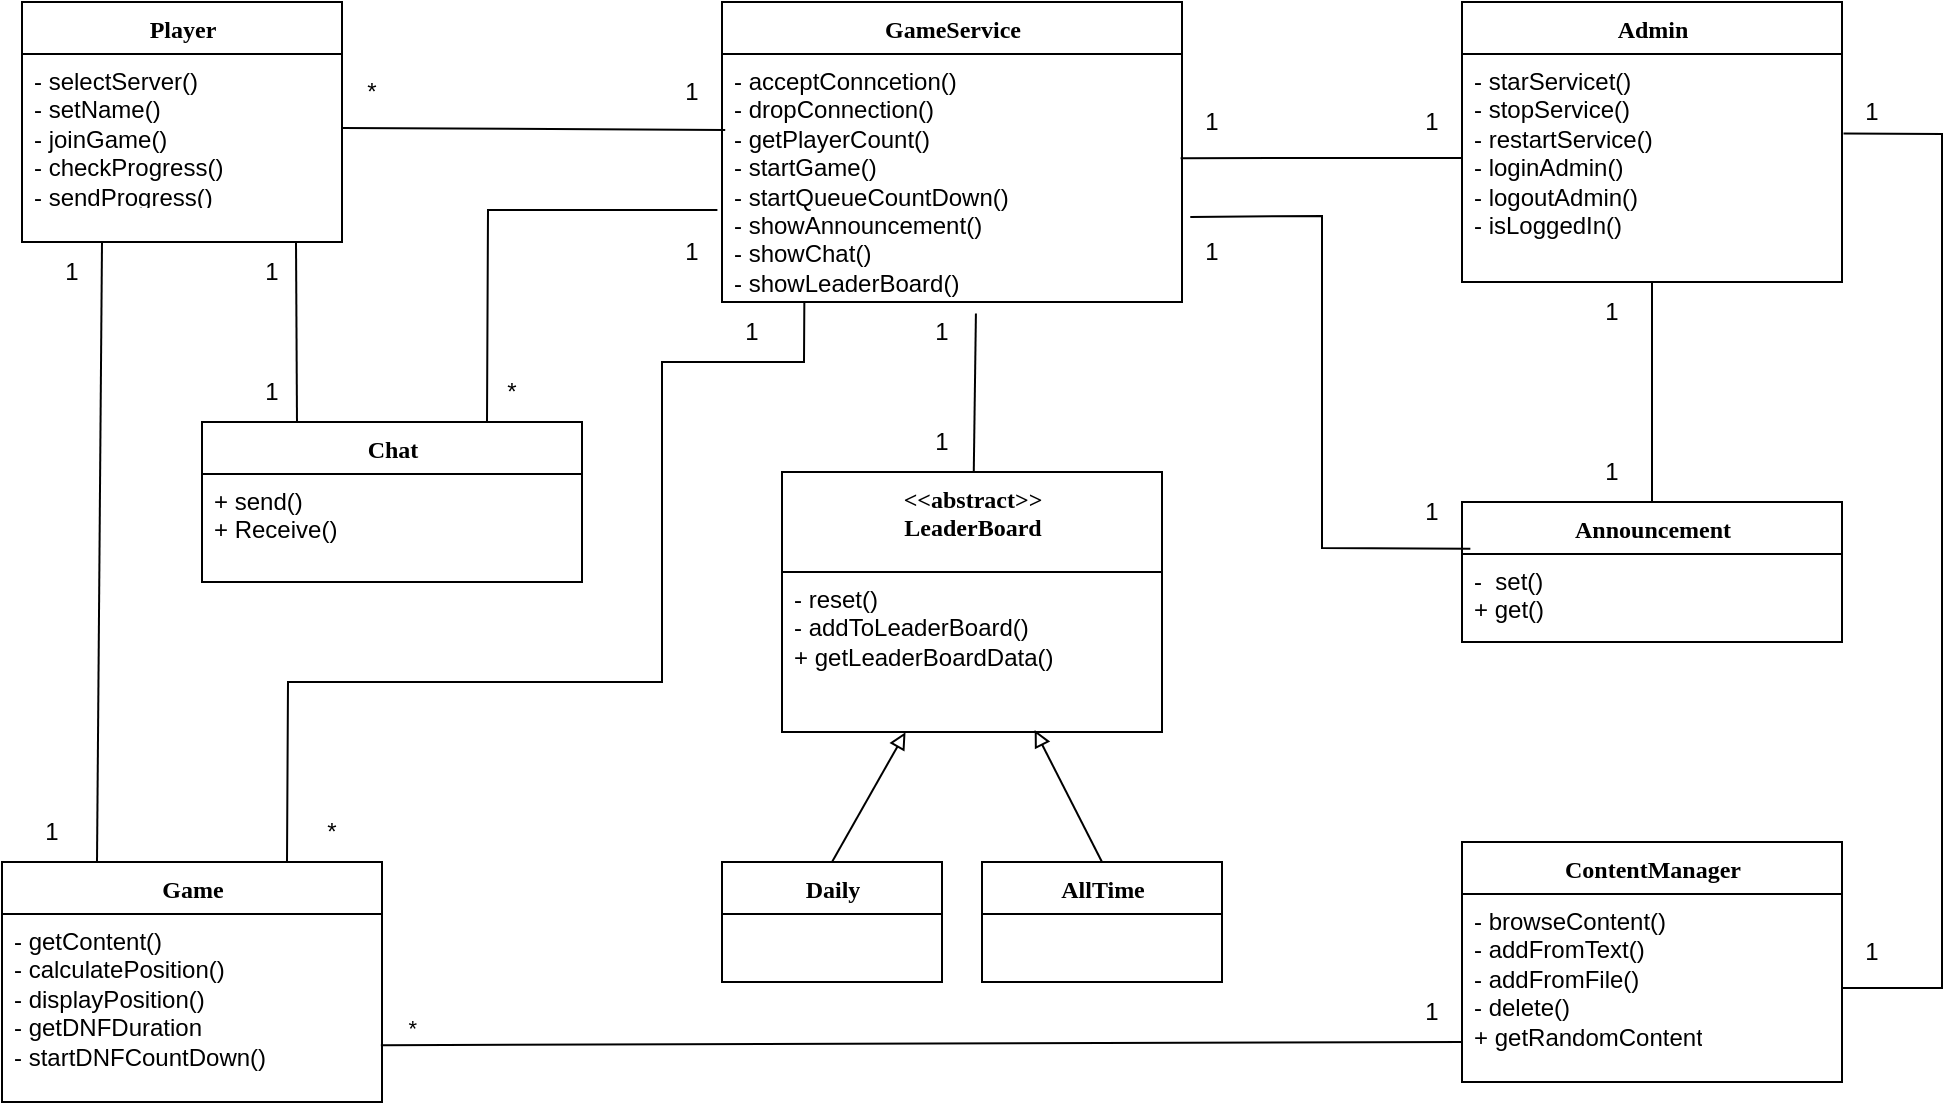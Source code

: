 <mxfile version="15.7.3" type="github">
  <diagram name="Page-1" id="6133507b-19e7-1e82-6fc7-422aa6c4b21f">
    <mxGraphModel dx="1185" dy="588" grid="1" gridSize="10" guides="1" tooltips="1" connect="1" arrows="1" fold="1" page="1" pageScale="1" pageWidth="1100" pageHeight="850" background="none" math="0" shadow="0">
      <root>
        <mxCell id="0" />
        <mxCell id="1" parent="0" />
        <mxCell id="wfZpxTTQa772Oig5sYXO-8" value="Player" style="swimlane;html=1;fontStyle=1;align=center;verticalAlign=top;childLayout=stackLayout;horizontal=1;startSize=26;horizontalStack=0;resizeParent=1;resizeLast=0;collapsible=1;marginBottom=0;swimlaneFillColor=#ffffff;rounded=0;shadow=0;comic=0;labelBackgroundColor=none;strokeWidth=1;fillColor=none;fontFamily=Verdana;fontSize=12" parent="1" vertex="1">
          <mxGeometry x="90" y="60" width="160" height="120" as="geometry">
            <mxRectangle x="35" y="132" width="100" height="26" as="alternateBounds" />
          </mxGeometry>
        </mxCell>
        <mxCell id="wfZpxTTQa772Oig5sYXO-13" value="- selectServer()&lt;br&gt;- setName()&lt;br&gt;- joinGame()&lt;br&gt;- checkProgress()&lt;br&gt;- sendProgress()" style="text;html=1;strokeColor=none;fillColor=none;align=left;verticalAlign=top;spacingLeft=4;spacingRight=4;whiteSpace=wrap;overflow=hidden;rotatable=0;points=[[0,0.5],[1,0.5]];portConstraint=eastwest;" parent="wfZpxTTQa772Oig5sYXO-8" vertex="1">
          <mxGeometry y="26" width="160" height="74" as="geometry" />
        </mxCell>
        <mxCell id="wfZpxTTQa772Oig5sYXO-30" value="Admin" style="swimlane;html=1;fontStyle=1;align=center;verticalAlign=top;childLayout=stackLayout;horizontal=1;startSize=26;horizontalStack=0;resizeParent=1;resizeLast=0;collapsible=1;marginBottom=0;swimlaneFillColor=#ffffff;rounded=0;shadow=0;comic=0;labelBackgroundColor=none;strokeWidth=1;fillColor=none;fontFamily=Verdana;fontSize=12" parent="1" vertex="1">
          <mxGeometry x="810" y="60" width="190" height="140" as="geometry">
            <mxRectangle x="35" y="132" width="100" height="26" as="alternateBounds" />
          </mxGeometry>
        </mxCell>
        <mxCell id="wfZpxTTQa772Oig5sYXO-31" value="- starServicet()&amp;nbsp;&lt;br&gt;- stopService()&lt;br&gt;- restartService()&lt;br&gt;- loginAdmin()&lt;br&gt;- logoutAdmin()&lt;br&gt;- isLoggedIn()&amp;nbsp;" style="text;html=1;strokeColor=none;fillColor=none;align=left;verticalAlign=top;spacingLeft=4;spacingRight=4;whiteSpace=wrap;overflow=hidden;rotatable=0;points=[[0,0.5],[1,0.5]];portConstraint=eastwest;" parent="wfZpxTTQa772Oig5sYXO-30" vertex="1">
          <mxGeometry y="26" width="190" height="114" as="geometry" />
        </mxCell>
        <mxCell id="wfZpxTTQa772Oig5sYXO-37" value="GameService" style="swimlane;html=1;fontStyle=1;align=center;verticalAlign=top;childLayout=stackLayout;horizontal=1;startSize=26;horizontalStack=0;resizeParent=1;resizeLast=0;collapsible=1;marginBottom=0;swimlaneFillColor=#ffffff;rounded=0;shadow=0;comic=0;labelBackgroundColor=none;strokeWidth=1;fillColor=none;fontFamily=Verdana;fontSize=12" parent="1" vertex="1">
          <mxGeometry x="440" y="60" width="230" height="150" as="geometry">
            <mxRectangle x="35" y="132" width="100" height="26" as="alternateBounds" />
          </mxGeometry>
        </mxCell>
        <mxCell id="wfZpxTTQa772Oig5sYXO-38" value="- acceptConncetion()&amp;nbsp;&lt;br&gt;- dropConnection()&lt;br&gt;- getPlayerCount()&lt;br&gt;- startGame()&lt;br&gt;- startQueueCountDown()&lt;br&gt;- showAnnouncement()&lt;br&gt;- showChat()&lt;br&gt;- showLeaderBoard()" style="text;html=1;strokeColor=none;fillColor=none;align=left;verticalAlign=top;spacingLeft=4;spacingRight=4;whiteSpace=wrap;overflow=hidden;rotatable=0;points=[[0,0.5],[1,0.5]];portConstraint=eastwest;" parent="wfZpxTTQa772Oig5sYXO-37" vertex="1">
          <mxGeometry y="26" width="230" height="124" as="geometry" />
        </mxCell>
        <mxCell id="wfZpxTTQa772Oig5sYXO-39" value="&amp;lt;&amp;lt;abstract&amp;gt;&amp;gt;&lt;br&gt;LeaderBoard" style="swimlane;html=1;fontStyle=1;align=center;verticalAlign=top;childLayout=stackLayout;horizontal=1;startSize=50;horizontalStack=0;resizeParent=1;resizeLast=0;collapsible=1;marginBottom=0;swimlaneFillColor=#ffffff;rounded=0;shadow=0;comic=0;labelBackgroundColor=none;strokeWidth=1;fillColor=none;fontFamily=Verdana;fontSize=12" parent="1" vertex="1">
          <mxGeometry x="470" y="295" width="190" height="130" as="geometry">
            <mxRectangle x="35" y="132" width="100" height="26" as="alternateBounds" />
          </mxGeometry>
        </mxCell>
        <mxCell id="wfZpxTTQa772Oig5sYXO-40" value="- reset()&amp;nbsp;&lt;br&gt;- addToLeaderBoard()&lt;br&gt;+ getLeaderBoardData()" style="text;html=1;strokeColor=none;fillColor=none;align=left;verticalAlign=top;spacingLeft=4;spacingRight=4;whiteSpace=wrap;overflow=hidden;rotatable=0;points=[[0,0.5],[1,0.5]];portConstraint=eastwest;" parent="wfZpxTTQa772Oig5sYXO-39" vertex="1">
          <mxGeometry y="50" width="190" height="74" as="geometry" />
        </mxCell>
        <mxCell id="eXDHZw1sji2fYFl-oHVr-1" value="ContentManager" style="swimlane;html=1;fontStyle=1;align=center;verticalAlign=top;childLayout=stackLayout;horizontal=1;startSize=26;horizontalStack=0;resizeParent=1;resizeLast=0;collapsible=1;marginBottom=0;swimlaneFillColor=#ffffff;rounded=0;shadow=0;comic=0;labelBackgroundColor=none;strokeWidth=1;fillColor=none;fontFamily=Verdana;fontSize=12" vertex="1" parent="1">
          <mxGeometry x="810" y="480" width="190" height="120" as="geometry">
            <mxRectangle x="35" y="132" width="100" height="26" as="alternateBounds" />
          </mxGeometry>
        </mxCell>
        <mxCell id="eXDHZw1sji2fYFl-oHVr-2" value="- browseContent()&lt;br&gt;- addFromText()&lt;br&gt;- addFromFile()&lt;br&gt;- delete()&lt;br&gt;+ getRandomContent&lt;br&gt;" style="text;html=1;strokeColor=none;fillColor=none;align=left;verticalAlign=top;spacingLeft=4;spacingRight=4;whiteSpace=wrap;overflow=hidden;rotatable=0;points=[[0,0.5],[1,0.5]];portConstraint=eastwest;" vertex="1" parent="eXDHZw1sji2fYFl-oHVr-1">
          <mxGeometry y="26" width="190" height="94" as="geometry" />
        </mxCell>
        <mxCell id="eXDHZw1sji2fYFl-oHVr-4" value="Game" style="swimlane;html=1;fontStyle=1;align=center;verticalAlign=top;childLayout=stackLayout;horizontal=1;startSize=26;horizontalStack=0;resizeParent=1;resizeLast=0;collapsible=1;marginBottom=0;swimlaneFillColor=#ffffff;rounded=0;shadow=0;comic=0;labelBackgroundColor=none;strokeWidth=1;fillColor=none;fontFamily=Verdana;fontSize=12" vertex="1" parent="1">
          <mxGeometry x="80" y="490" width="190" height="120" as="geometry">
            <mxRectangle x="35" y="132" width="100" height="26" as="alternateBounds" />
          </mxGeometry>
        </mxCell>
        <mxCell id="eXDHZw1sji2fYFl-oHVr-5" value="- getContent()&amp;nbsp;&lt;br&gt;- calculatePosition()&lt;br&gt;- displayPosition()&lt;br&gt;- getDNFDuration&lt;br&gt;- startDNFCountDown()" style="text;html=1;strokeColor=none;fillColor=none;align=left;verticalAlign=top;spacingLeft=4;spacingRight=4;whiteSpace=wrap;overflow=hidden;rotatable=0;points=[[0,0.5],[1,0.5]];portConstraint=eastwest;" vertex="1" parent="eXDHZw1sji2fYFl-oHVr-4">
          <mxGeometry y="26" width="190" height="94" as="geometry" />
        </mxCell>
        <mxCell id="eXDHZw1sji2fYFl-oHVr-7" value="Chat" style="swimlane;html=1;fontStyle=1;align=center;verticalAlign=top;childLayout=stackLayout;horizontal=1;startSize=26;horizontalStack=0;resizeParent=1;resizeLast=0;collapsible=1;marginBottom=0;swimlaneFillColor=#ffffff;rounded=0;shadow=0;comic=0;labelBackgroundColor=none;strokeWidth=1;fillColor=none;fontFamily=Verdana;fontSize=12" vertex="1" parent="1">
          <mxGeometry x="180" y="270" width="190" height="80" as="geometry">
            <mxRectangle x="35" y="132" width="100" height="26" as="alternateBounds" />
          </mxGeometry>
        </mxCell>
        <mxCell id="eXDHZw1sji2fYFl-oHVr-8" value="+ send()&amp;nbsp;&lt;br&gt;+ Receive()" style="text;html=1;strokeColor=none;fillColor=none;align=left;verticalAlign=top;spacingLeft=4;spacingRight=4;whiteSpace=wrap;overflow=hidden;rotatable=0;points=[[0,0.5],[1,0.5]];portConstraint=eastwest;" vertex="1" parent="eXDHZw1sji2fYFl-oHVr-7">
          <mxGeometry y="26" width="190" height="44" as="geometry" />
        </mxCell>
        <mxCell id="eXDHZw1sji2fYFl-oHVr-9" value="Announcement" style="swimlane;html=1;fontStyle=1;align=center;verticalAlign=top;childLayout=stackLayout;horizontal=1;startSize=26;horizontalStack=0;resizeParent=1;resizeLast=0;collapsible=1;marginBottom=0;swimlaneFillColor=#ffffff;rounded=0;shadow=0;comic=0;labelBackgroundColor=none;strokeWidth=1;fillColor=none;fontFamily=Verdana;fontSize=12" vertex="1" parent="1">
          <mxGeometry x="810" y="310" width="190" height="70" as="geometry">
            <mxRectangle x="35" y="132" width="100" height="26" as="alternateBounds" />
          </mxGeometry>
        </mxCell>
        <mxCell id="eXDHZw1sji2fYFl-oHVr-10" value="-&amp;nbsp; set()&lt;br&gt;+ get()&amp;nbsp;" style="text;html=1;strokeColor=none;fillColor=none;align=left;verticalAlign=top;spacingLeft=4;spacingRight=4;whiteSpace=wrap;overflow=hidden;rotatable=0;points=[[0,0.5],[1,0.5]];portConstraint=eastwest;" vertex="1" parent="eXDHZw1sji2fYFl-oHVr-9">
          <mxGeometry y="26" width="190" height="44" as="geometry" />
        </mxCell>
        <mxCell id="eXDHZw1sji2fYFl-oHVr-11" value="Daily" style="swimlane;html=1;fontStyle=1;align=center;verticalAlign=top;childLayout=stackLayout;horizontal=1;startSize=26;horizontalStack=0;resizeParent=1;resizeLast=0;collapsible=1;marginBottom=0;swimlaneFillColor=#ffffff;rounded=0;shadow=0;comic=0;labelBackgroundColor=none;strokeWidth=1;fillColor=none;fontFamily=Verdana;fontSize=12" vertex="1" parent="1">
          <mxGeometry x="440" y="490" width="110" height="60" as="geometry">
            <mxRectangle x="35" y="132" width="100" height="26" as="alternateBounds" />
          </mxGeometry>
        </mxCell>
        <mxCell id="eXDHZw1sji2fYFl-oHVr-13" value="AllTime" style="swimlane;html=1;fontStyle=1;align=center;verticalAlign=top;childLayout=stackLayout;horizontal=1;startSize=26;horizontalStack=0;resizeParent=1;resizeLast=0;collapsible=1;marginBottom=0;swimlaneFillColor=#ffffff;rounded=0;shadow=0;comic=0;labelBackgroundColor=none;strokeWidth=1;fillColor=none;fontFamily=Verdana;fontSize=12" vertex="1" parent="1">
          <mxGeometry x="570" y="490" width="120" height="60" as="geometry">
            <mxRectangle x="35" y="132" width="100" height="26" as="alternateBounds" />
          </mxGeometry>
        </mxCell>
        <mxCell id="eXDHZw1sji2fYFl-oHVr-14" value="" style="endArrow=none;html=1;rounded=0;entryX=0.007;entryY=0.306;entryDx=0;entryDy=0;entryPerimeter=0;exitX=1;exitY=0.5;exitDx=0;exitDy=0;" edge="1" parent="1" source="wfZpxTTQa772Oig5sYXO-13" target="wfZpxTTQa772Oig5sYXO-38">
          <mxGeometry width="50" height="50" relative="1" as="geometry">
            <mxPoint x="300" y="140" as="sourcePoint" />
            <mxPoint x="410" y="123" as="targetPoint" />
          </mxGeometry>
        </mxCell>
        <mxCell id="eXDHZw1sji2fYFl-oHVr-17" value="" style="endArrow=block;html=1;rounded=0;exitX=0.5;exitY=0;exitDx=0;exitDy=0;endFill=0;entryX=0.325;entryY=1.083;entryDx=0;entryDy=0;entryPerimeter=0;" edge="1" parent="1" source="eXDHZw1sji2fYFl-oHVr-11" target="wfZpxTTQa772Oig5sYXO-40">
          <mxGeometry width="50" height="50" relative="1" as="geometry">
            <mxPoint x="520" y="420" as="sourcePoint" />
            <mxPoint x="530" y="430" as="targetPoint" />
          </mxGeometry>
        </mxCell>
        <mxCell id="eXDHZw1sji2fYFl-oHVr-19" value="" style="endArrow=block;html=1;rounded=0;exitX=0.5;exitY=0;exitDx=0;exitDy=0;endFill=0;entryX=0.665;entryY=1.068;entryDx=0;entryDy=0;entryPerimeter=0;" edge="1" parent="1" source="eXDHZw1sji2fYFl-oHVr-13" target="wfZpxTTQa772Oig5sYXO-40">
          <mxGeometry width="50" height="50" relative="1" as="geometry">
            <mxPoint x="505" y="500" as="sourcePoint" />
            <mxPoint x="540" y="440" as="targetPoint" />
          </mxGeometry>
        </mxCell>
        <mxCell id="eXDHZw1sji2fYFl-oHVr-20" value="*" style="text;html=1;strokeColor=none;fillColor=none;align=center;verticalAlign=middle;whiteSpace=wrap;rounded=0;" vertex="1" parent="1">
          <mxGeometry x="250" y="90" width="30" height="30" as="geometry" />
        </mxCell>
        <mxCell id="eXDHZw1sji2fYFl-oHVr-21" value="1" style="text;html=1;strokeColor=none;fillColor=none;align=center;verticalAlign=middle;whiteSpace=wrap;rounded=0;" vertex="1" parent="1">
          <mxGeometry x="410" y="90" width="30" height="30" as="geometry" />
        </mxCell>
        <mxCell id="eXDHZw1sji2fYFl-oHVr-22" value="" style="endArrow=none;html=1;rounded=0;exitX=0.25;exitY=1;exitDx=0;exitDy=0;entryX=0.25;entryY=0;entryDx=0;entryDy=0;" edge="1" parent="1" source="wfZpxTTQa772Oig5sYXO-8" target="eXDHZw1sji2fYFl-oHVr-4">
          <mxGeometry width="50" height="50" relative="1" as="geometry">
            <mxPoint x="520" y="420" as="sourcePoint" />
            <mxPoint x="410" y="123" as="targetPoint" />
          </mxGeometry>
        </mxCell>
        <mxCell id="eXDHZw1sji2fYFl-oHVr-23" value="" style="endArrow=none;html=1;rounded=0;entryX=0.75;entryY=0;entryDx=0;entryDy=0;exitX=0.179;exitY=0.999;exitDx=0;exitDy=0;exitPerimeter=0;" edge="1" parent="1" source="wfZpxTTQa772Oig5sYXO-38" target="eXDHZw1sji2fYFl-oHVr-4">
          <mxGeometry width="50" height="50" relative="1" as="geometry">
            <mxPoint x="420" y="230" as="sourcePoint" />
            <mxPoint x="410" y="123" as="targetPoint" />
            <Array as="points">
              <mxPoint x="481" y="240" />
              <mxPoint x="410" y="240" />
              <mxPoint x="410" y="400" />
              <mxPoint x="223" y="400" />
            </Array>
          </mxGeometry>
        </mxCell>
        <mxCell id="eXDHZw1sji2fYFl-oHVr-26" value="*" style="text;html=1;strokeColor=none;fillColor=none;align=center;verticalAlign=middle;whiteSpace=wrap;rounded=0;" vertex="1" parent="1">
          <mxGeometry x="230" y="460" width="30" height="30" as="geometry" />
        </mxCell>
        <mxCell id="eXDHZw1sji2fYFl-oHVr-27" value="1" style="text;html=1;strokeColor=none;fillColor=none;align=center;verticalAlign=middle;whiteSpace=wrap;rounded=0;" vertex="1" parent="1">
          <mxGeometry x="440" y="210" width="30" height="30" as="geometry" />
        </mxCell>
        <mxCell id="eXDHZw1sji2fYFl-oHVr-28" value="1" style="text;html=1;strokeColor=none;fillColor=none;align=center;verticalAlign=middle;whiteSpace=wrap;rounded=0;" vertex="1" parent="1">
          <mxGeometry x="100" y="180" width="30" height="30" as="geometry" />
        </mxCell>
        <mxCell id="eXDHZw1sji2fYFl-oHVr-29" value="1" style="text;html=1;strokeColor=none;fillColor=none;align=center;verticalAlign=middle;whiteSpace=wrap;rounded=0;" vertex="1" parent="1">
          <mxGeometry x="90" y="460" width="30" height="30" as="geometry" />
        </mxCell>
        <mxCell id="eXDHZw1sji2fYFl-oHVr-30" value="" style="endArrow=none;html=1;rounded=0;exitX=0.25;exitY=0;exitDx=0;exitDy=0;" edge="1" parent="1" source="eXDHZw1sji2fYFl-oHVr-7">
          <mxGeometry width="50" height="50" relative="1" as="geometry">
            <mxPoint x="520" y="420" as="sourcePoint" />
            <mxPoint x="227" y="180" as="targetPoint" />
          </mxGeometry>
        </mxCell>
        <mxCell id="eXDHZw1sji2fYFl-oHVr-35" value="" style="endArrow=none;html=1;rounded=0;exitX=0.997;exitY=0.698;exitDx=0;exitDy=0;exitPerimeter=0;entryX=0;entryY=0.787;entryDx=0;entryDy=0;entryPerimeter=0;endFill=0;" edge="1" parent="1" source="eXDHZw1sji2fYFl-oHVr-5" target="eXDHZw1sji2fYFl-oHVr-2">
          <mxGeometry relative="1" as="geometry">
            <mxPoint x="460" y="400" as="sourcePoint" />
            <mxPoint x="620" y="400" as="targetPoint" />
          </mxGeometry>
        </mxCell>
        <mxCell id="eXDHZw1sji2fYFl-oHVr-37" value="&amp;nbsp; &amp;nbsp; *" style="edgeLabel;resizable=0;html=1;align=left;verticalAlign=bottom;" connectable="0" vertex="1" parent="eXDHZw1sji2fYFl-oHVr-35">
          <mxGeometry x="-1" relative="1" as="geometry" />
        </mxCell>
        <mxCell id="eXDHZw1sji2fYFl-oHVr-40" value="1" style="text;html=1;strokeColor=none;fillColor=none;align=center;verticalAlign=middle;whiteSpace=wrap;rounded=0;" vertex="1" parent="1">
          <mxGeometry x="200" y="180" width="30" height="30" as="geometry" />
        </mxCell>
        <mxCell id="eXDHZw1sji2fYFl-oHVr-41" value="1" style="text;html=1;strokeColor=none;fillColor=none;align=center;verticalAlign=middle;whiteSpace=wrap;rounded=0;" vertex="1" parent="1">
          <mxGeometry x="200" y="240" width="30" height="30" as="geometry" />
        </mxCell>
        <mxCell id="eXDHZw1sji2fYFl-oHVr-42" value="" style="endArrow=none;html=1;rounded=0;exitX=0.75;exitY=0;exitDx=0;exitDy=0;entryX=-0.01;entryY=0.629;entryDx=0;entryDy=0;entryPerimeter=0;" edge="1" parent="1" source="eXDHZw1sji2fYFl-oHVr-7" target="wfZpxTTQa772Oig5sYXO-38">
          <mxGeometry width="50" height="50" relative="1" as="geometry">
            <mxPoint x="520" y="420" as="sourcePoint" />
            <mxPoint x="570" y="370" as="targetPoint" />
            <Array as="points">
              <mxPoint x="323" y="164" />
            </Array>
          </mxGeometry>
        </mxCell>
        <mxCell id="eXDHZw1sji2fYFl-oHVr-43" value="1" style="text;html=1;strokeColor=none;fillColor=none;align=center;verticalAlign=middle;whiteSpace=wrap;rounded=0;" vertex="1" parent="1">
          <mxGeometry x="410" y="170" width="30" height="30" as="geometry" />
        </mxCell>
        <mxCell id="eXDHZw1sji2fYFl-oHVr-44" value="*" style="text;html=1;strokeColor=none;fillColor=none;align=center;verticalAlign=middle;whiteSpace=wrap;rounded=0;" vertex="1" parent="1">
          <mxGeometry x="320" y="240" width="30" height="30" as="geometry" />
        </mxCell>
        <mxCell id="eXDHZw1sji2fYFl-oHVr-45" value="" style="endArrow=none;html=1;rounded=0;entryX=0.552;entryY=1.046;entryDx=0;entryDy=0;entryPerimeter=0;" edge="1" parent="1" source="wfZpxTTQa772Oig5sYXO-39" target="wfZpxTTQa772Oig5sYXO-38">
          <mxGeometry width="50" height="50" relative="1" as="geometry">
            <mxPoint x="520" y="420" as="sourcePoint" />
            <mxPoint x="570" y="370" as="targetPoint" />
          </mxGeometry>
        </mxCell>
        <mxCell id="eXDHZw1sji2fYFl-oHVr-46" value="1" style="text;html=1;strokeColor=none;fillColor=none;align=center;verticalAlign=middle;whiteSpace=wrap;rounded=0;" vertex="1" parent="1">
          <mxGeometry x="535" y="210" width="30" height="30" as="geometry" />
        </mxCell>
        <mxCell id="eXDHZw1sji2fYFl-oHVr-47" value="1" style="text;html=1;strokeColor=none;fillColor=none;align=center;verticalAlign=middle;whiteSpace=wrap;rounded=0;" vertex="1" parent="1">
          <mxGeometry x="535" y="265" width="30" height="30" as="geometry" />
        </mxCell>
        <mxCell id="eXDHZw1sji2fYFl-oHVr-49" value="" style="endArrow=none;html=1;rounded=0;exitX=0.997;exitY=0.42;exitDx=0;exitDy=0;exitPerimeter=0;" edge="1" parent="1" source="wfZpxTTQa772Oig5sYXO-38">
          <mxGeometry width="50" height="50" relative="1" as="geometry">
            <mxPoint x="520" y="420" as="sourcePoint" />
            <mxPoint x="810" y="138" as="targetPoint" />
          </mxGeometry>
        </mxCell>
        <mxCell id="eXDHZw1sji2fYFl-oHVr-50" value="1" style="text;html=1;strokeColor=none;fillColor=none;align=center;verticalAlign=middle;whiteSpace=wrap;rounded=0;" vertex="1" parent="1">
          <mxGeometry x="670" y="105" width="30" height="30" as="geometry" />
        </mxCell>
        <mxCell id="eXDHZw1sji2fYFl-oHVr-51" value="1" style="text;html=1;strokeColor=none;fillColor=none;align=center;verticalAlign=middle;whiteSpace=wrap;rounded=0;" vertex="1" parent="1">
          <mxGeometry x="780" y="105" width="30" height="30" as="geometry" />
        </mxCell>
        <mxCell id="eXDHZw1sji2fYFl-oHVr-52" value="" style="endArrow=none;html=1;rounded=0;exitX=0.5;exitY=0;exitDx=0;exitDy=0;" edge="1" parent="1" source="eXDHZw1sji2fYFl-oHVr-9" target="wfZpxTTQa772Oig5sYXO-31">
          <mxGeometry width="50" height="50" relative="1" as="geometry">
            <mxPoint x="520" y="420" as="sourcePoint" />
            <mxPoint x="570" y="370" as="targetPoint" />
          </mxGeometry>
        </mxCell>
        <mxCell id="eXDHZw1sji2fYFl-oHVr-53" value="1" style="text;html=1;strokeColor=none;fillColor=none;align=center;verticalAlign=middle;whiteSpace=wrap;rounded=0;" vertex="1" parent="1">
          <mxGeometry x="870" y="200" width="30" height="30" as="geometry" />
        </mxCell>
        <mxCell id="eXDHZw1sji2fYFl-oHVr-54" value="1" style="text;html=1;strokeColor=none;fillColor=none;align=center;verticalAlign=middle;whiteSpace=wrap;rounded=0;" vertex="1" parent="1">
          <mxGeometry x="870" y="280" width="30" height="30" as="geometry" />
        </mxCell>
        <mxCell id="eXDHZw1sji2fYFl-oHVr-55" value="" style="endArrow=none;html=1;rounded=0;entryX=1.018;entryY=0.657;entryDx=0;entryDy=0;entryPerimeter=0;exitX=0.022;exitY=-0.061;exitDx=0;exitDy=0;exitPerimeter=0;" edge="1" parent="1" source="eXDHZw1sji2fYFl-oHVr-10" target="wfZpxTTQa772Oig5sYXO-38">
          <mxGeometry width="50" height="50" relative="1" as="geometry">
            <mxPoint x="790" y="310" as="sourcePoint" />
            <mxPoint x="570" y="370" as="targetPoint" />
            <Array as="points">
              <mxPoint x="740" y="333" />
              <mxPoint x="740" y="167" />
            </Array>
          </mxGeometry>
        </mxCell>
        <mxCell id="eXDHZw1sji2fYFl-oHVr-56" value="1" style="text;html=1;strokeColor=none;fillColor=none;align=center;verticalAlign=middle;whiteSpace=wrap;rounded=0;" vertex="1" parent="1">
          <mxGeometry x="670" y="170" width="30" height="30" as="geometry" />
        </mxCell>
        <mxCell id="eXDHZw1sji2fYFl-oHVr-57" value="1" style="text;html=1;strokeColor=none;fillColor=none;align=center;verticalAlign=middle;whiteSpace=wrap;rounded=0;" vertex="1" parent="1">
          <mxGeometry x="780" y="300" width="30" height="30" as="geometry" />
        </mxCell>
        <mxCell id="eXDHZw1sji2fYFl-oHVr-58" value="" style="endArrow=none;html=1;rounded=0;exitX=1;exitY=0.5;exitDx=0;exitDy=0;entryX=1.004;entryY=0.349;entryDx=0;entryDy=0;entryPerimeter=0;" edge="1" parent="1" source="eXDHZw1sji2fYFl-oHVr-2" target="wfZpxTTQa772Oig5sYXO-31">
          <mxGeometry width="50" height="50" relative="1" as="geometry">
            <mxPoint x="580" y="370" as="sourcePoint" />
            <mxPoint x="630" y="320" as="targetPoint" />
            <Array as="points">
              <mxPoint x="1050" y="553" />
              <mxPoint x="1050" y="126" />
            </Array>
          </mxGeometry>
        </mxCell>
        <mxCell id="eXDHZw1sji2fYFl-oHVr-59" value="1" style="text;html=1;strokeColor=none;fillColor=none;align=center;verticalAlign=middle;whiteSpace=wrap;rounded=0;" vertex="1" parent="1">
          <mxGeometry x="1000" y="520" width="30" height="30" as="geometry" />
        </mxCell>
        <mxCell id="eXDHZw1sji2fYFl-oHVr-60" value="1" style="text;html=1;strokeColor=none;fillColor=none;align=center;verticalAlign=middle;whiteSpace=wrap;rounded=0;" vertex="1" parent="1">
          <mxGeometry x="780" y="550" width="30" height="30" as="geometry" />
        </mxCell>
        <mxCell id="eXDHZw1sji2fYFl-oHVr-61" value="1" style="text;html=1;strokeColor=none;fillColor=none;align=center;verticalAlign=middle;whiteSpace=wrap;rounded=0;" vertex="1" parent="1">
          <mxGeometry x="1000" y="100" width="30" height="30" as="geometry" />
        </mxCell>
      </root>
    </mxGraphModel>
  </diagram>
</mxfile>
